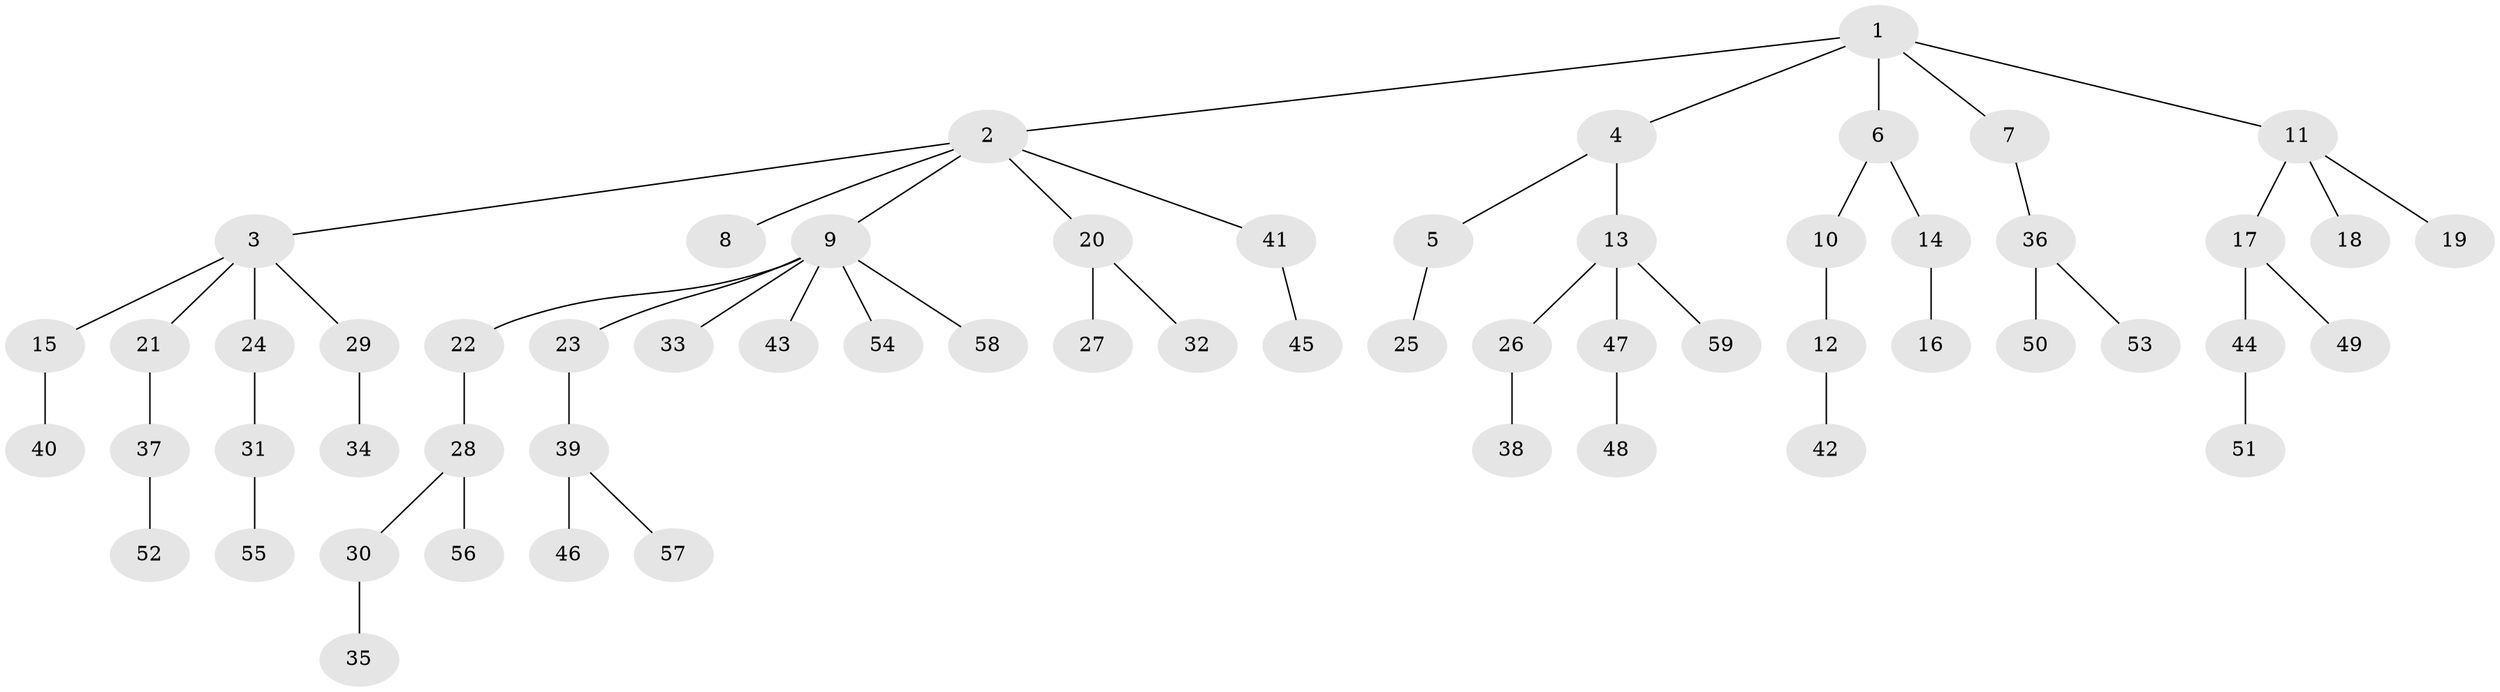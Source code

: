 // coarse degree distribution, {6: 0.025, 11: 0.025, 5: 0.05, 3: 0.05, 1: 0.625, 2: 0.2, 4: 0.025}
// Generated by graph-tools (version 1.1) at 2025/52/02/27/25 19:52:11]
// undirected, 59 vertices, 58 edges
graph export_dot {
graph [start="1"]
  node [color=gray90,style=filled];
  1;
  2;
  3;
  4;
  5;
  6;
  7;
  8;
  9;
  10;
  11;
  12;
  13;
  14;
  15;
  16;
  17;
  18;
  19;
  20;
  21;
  22;
  23;
  24;
  25;
  26;
  27;
  28;
  29;
  30;
  31;
  32;
  33;
  34;
  35;
  36;
  37;
  38;
  39;
  40;
  41;
  42;
  43;
  44;
  45;
  46;
  47;
  48;
  49;
  50;
  51;
  52;
  53;
  54;
  55;
  56;
  57;
  58;
  59;
  1 -- 2;
  1 -- 4;
  1 -- 6;
  1 -- 7;
  1 -- 11;
  2 -- 3;
  2 -- 8;
  2 -- 9;
  2 -- 20;
  2 -- 41;
  3 -- 15;
  3 -- 21;
  3 -- 24;
  3 -- 29;
  4 -- 5;
  4 -- 13;
  5 -- 25;
  6 -- 10;
  6 -- 14;
  7 -- 36;
  9 -- 22;
  9 -- 23;
  9 -- 33;
  9 -- 43;
  9 -- 54;
  9 -- 58;
  10 -- 12;
  11 -- 17;
  11 -- 18;
  11 -- 19;
  12 -- 42;
  13 -- 26;
  13 -- 47;
  13 -- 59;
  14 -- 16;
  15 -- 40;
  17 -- 44;
  17 -- 49;
  20 -- 27;
  20 -- 32;
  21 -- 37;
  22 -- 28;
  23 -- 39;
  24 -- 31;
  26 -- 38;
  28 -- 30;
  28 -- 56;
  29 -- 34;
  30 -- 35;
  31 -- 55;
  36 -- 50;
  36 -- 53;
  37 -- 52;
  39 -- 46;
  39 -- 57;
  41 -- 45;
  44 -- 51;
  47 -- 48;
}
